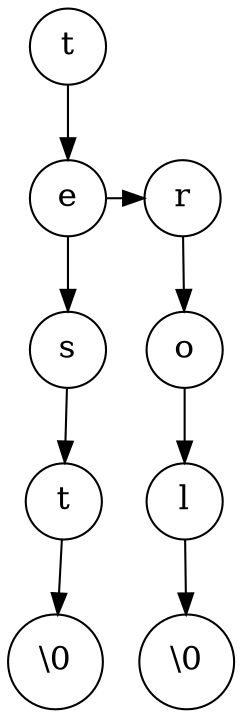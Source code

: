 digraph arbre {
  node [shape=circle, height=.5, fontsize=16, splines=ortho];
n0x7f7fabe00000 [label="t"];
n0x7f7fabe00000 -> n0x7f7fabe00020;
n0x7f7fabe00020 [label="e"];
n0x7f7fabe00020 -> n0x7f7fabe00040;
n0x7f7fabe00040 [label="s"];
n0x7f7fabe00040 -> n0x7f7fabe00060;
n0x7f7fabe00060 [label="t"];
n0x7f7fabe00060 -> n0x7f7fabe00080;
n0x7f7fabe00080 [label="\\0"];
n0x7f7fabe00020 -> n0x7f7fabe000a0 [rankdir=LR];
{rank=same; n0x7f7fabe00020, n0x7f7fabe000a0 };
n0x7f7fabe000a0 [label="r"];
n0x7f7fabe000a0 -> n0x7f7fabe000c0;
n0x7f7fabe000c0 [label="o"];
n0x7f7fabe000c0 -> n0x7f7fabe000e0;
n0x7f7fabe000e0 [label="l"];
n0x7f7fabe000e0 -> n0x7f7fabe00100;
n0x7f7fabe00100 [label="\\0"];

}
